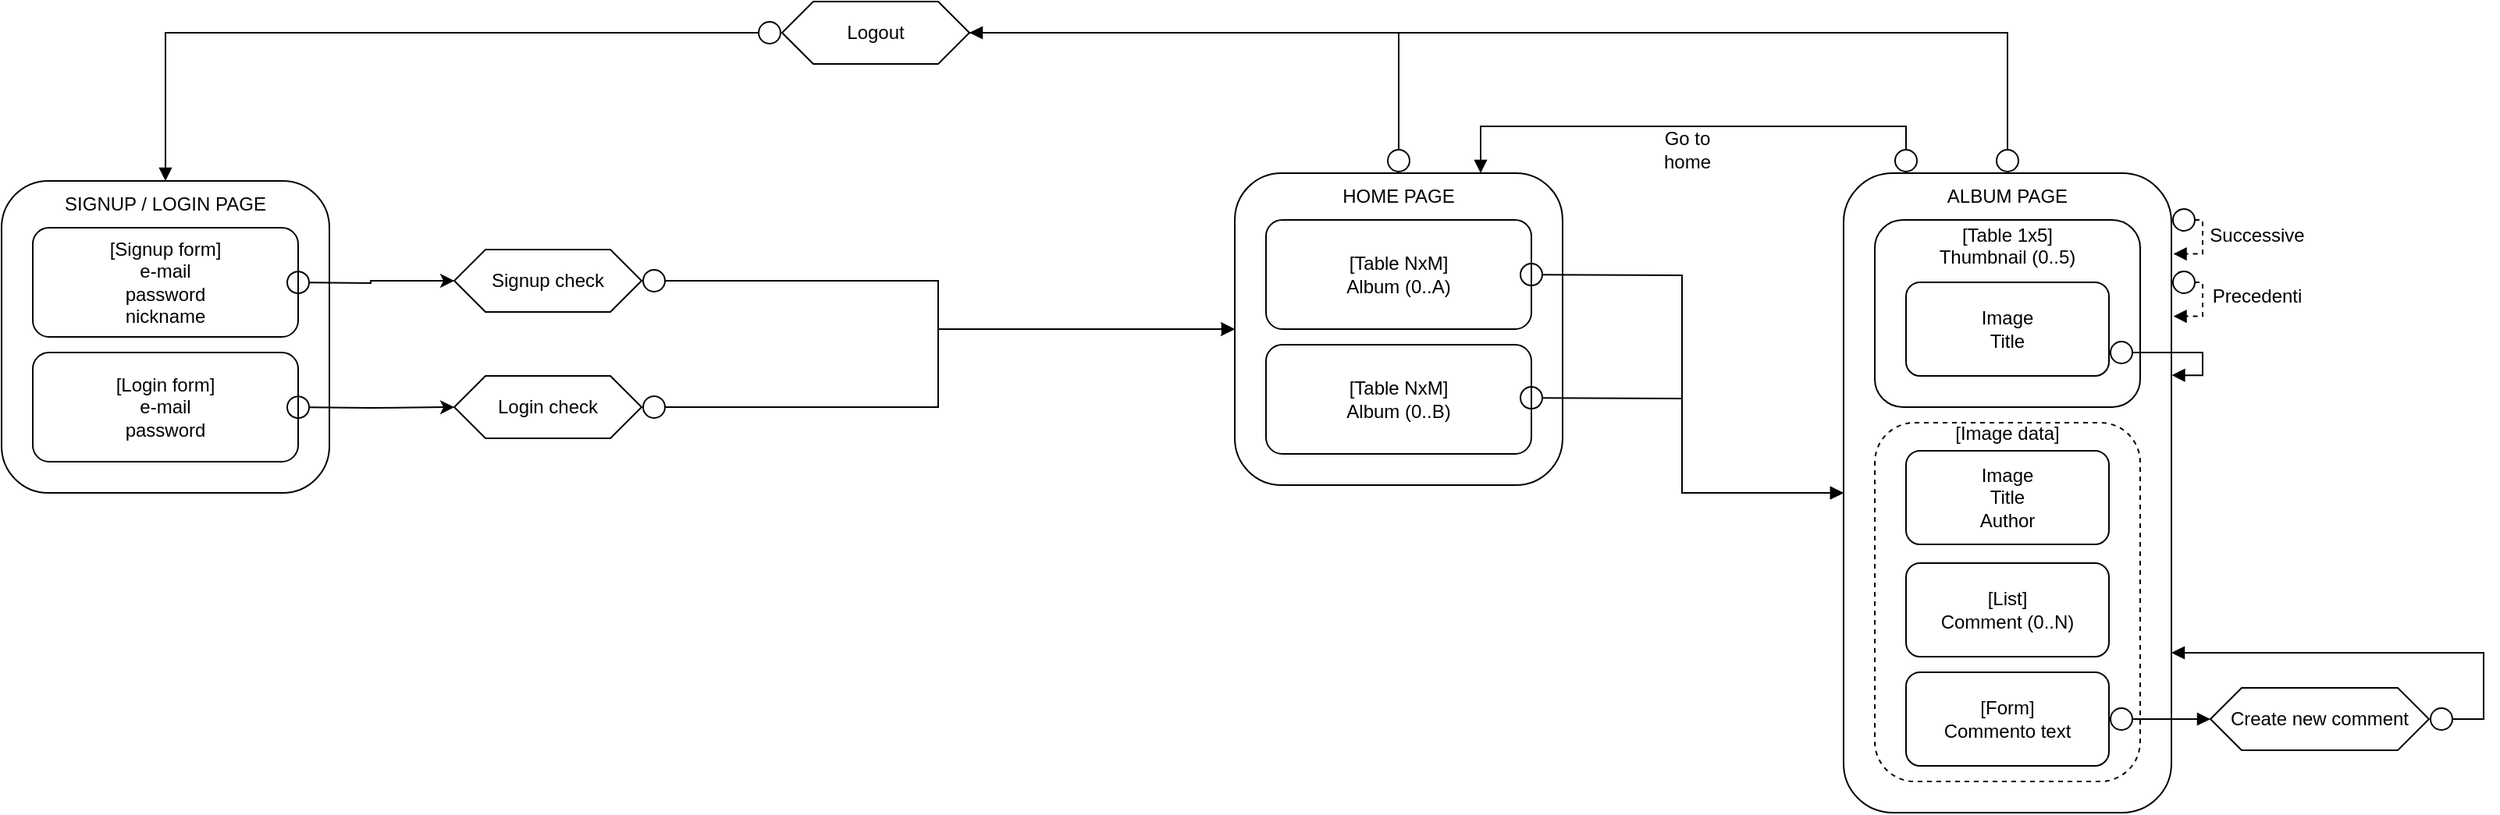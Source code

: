 <mxfile version="16.1.2" type="device"><diagram name="Page-1" id="b520641d-4fe3-3701-9064-5fc419738815"><mxGraphModel dx="868" dy="563" grid="1" gridSize="10" guides="1" tooltips="1" connect="1" arrows="1" fold="1" page="1" pageScale="1" pageWidth="1169" pageHeight="827" background="#ffffff" math="0" shadow="0"><root><mxCell id="0"/><mxCell id="1" parent="0"/><mxCell id="tA7xQBiXmkoUzAWX-g8d-11" style="edgeStyle=orthogonalEdgeStyle;rounded=0;orthogonalLoop=1;jettySize=auto;html=1;entryX=0;entryY=0.5;entryDx=0;entryDy=0;exitX=1;exitY=0.5;exitDx=0;exitDy=0;startArrow=circle;startFill=0;" parent="1" source="tA7xQBiXmkoUzAWX-g8d-19" target="tA7xQBiXmkoUzAWX-g8d-28" edge="1"><mxGeometry relative="1" as="geometry"><mxPoint x="680" y="350.864" as="targetPoint"/></mxGeometry></mxCell><mxCell id="tA7xQBiXmkoUzAWX-g8d-19" value="Login check" style="shape=hexagon;perimeter=hexagonPerimeter2;whiteSpace=wrap;html=1;fixedSize=1;strokeColor=default;" parent="1" vertex="1"><mxGeometry x="480" y="290" width="120" height="40" as="geometry"/></mxCell><mxCell id="tA7xQBiXmkoUzAWX-g8d-28" value="" style="rounded=1;whiteSpace=wrap;html=1;strokeColor=default;" parent="1" vertex="1"><mxGeometry x="980" y="160" width="210" height="200" as="geometry"/></mxCell><mxCell id="tA7xQBiXmkoUzAWX-g8d-29" value="&lt;span&gt;[Table NxM]&lt;/span&gt;&lt;br&gt;&lt;span&gt;Album (0..A)&lt;/span&gt;" style="rounded=1;whiteSpace=wrap;html=1;strokeColor=default;" parent="1" vertex="1"><mxGeometry x="1000" y="190" width="170" height="70" as="geometry"/></mxCell><mxCell id="tA7xQBiXmkoUzAWX-g8d-36" style="edgeStyle=orthogonalEdgeStyle;rounded=0;orthogonalLoop=1;jettySize=auto;html=1;endArrow=block;endFill=1;startArrow=circle;startFill=0;entryX=0;entryY=0.5;entryDx=0;entryDy=0;" parent="1" target="tA7xQBiXmkoUzAWX-g8d-32" edge="1"><mxGeometry relative="1" as="geometry"><mxPoint x="1230" y="350" as="targetPoint"/><mxPoint x="1162" y="225" as="sourcePoint"/><Array as="points"/></mxGeometry></mxCell><mxCell id="tA7xQBiXmkoUzAWX-g8d-89" style="edgeStyle=orthogonalEdgeStyle;rounded=0;orthogonalLoop=1;jettySize=auto;html=1;entryX=1;entryY=0.75;entryDx=0;entryDy=0;startArrow=circle;startFill=0;endArrow=block;endFill=1;strokeColor=#000000;" parent="1" source="tA7xQBiXmkoUzAWX-g8d-30" target="tA7xQBiXmkoUzAWX-g8d-87" edge="1"><mxGeometry relative="1" as="geometry"><Array as="points"><mxPoint x="1085" y="70"/><mxPoint x="801" y="70"/></Array></mxGeometry></mxCell><mxCell id="tA7xQBiXmkoUzAWX-g8d-30" value="HOME PAGE" style="text;html=1;strokeColor=none;fillColor=none;align=center;verticalAlign=middle;whiteSpace=wrap;rounded=0;" parent="1" vertex="1"><mxGeometry x="980" y="160" width="210" height="30" as="geometry"/></mxCell><mxCell id="tA7xQBiXmkoUzAWX-g8d-31" value="&lt;span&gt;[Table NxM]&lt;/span&gt;&lt;br&gt;&lt;span&gt;Album (0..B)&lt;/span&gt;" style="rounded=1;whiteSpace=wrap;html=1;strokeColor=default;" parent="1" vertex="1"><mxGeometry x="1000" y="270" width="170" height="70" as="geometry"/></mxCell><mxCell id="tA7xQBiXmkoUzAWX-g8d-47" style="edgeStyle=orthogonalEdgeStyle;rounded=0;orthogonalLoop=1;jettySize=auto;html=1;exitX=1;exitY=0.25;exitDx=0;exitDy=0;startArrow=circle;startFill=0;endArrow=block;endFill=1;strokeColor=#000000;entryX=1.006;entryY=0.359;entryDx=0;entryDy=0;entryPerimeter=0;dashed=1;" parent="1" edge="1"><mxGeometry relative="1" as="geometry"><mxPoint x="1581.26" y="211.8" as="targetPoint"/><mxPoint x="1580" y="190.0" as="sourcePoint"/><Array as="points"><mxPoint x="1600" y="190"/><mxPoint x="1600" y="212"/></Array></mxGeometry></mxCell><mxCell id="tA7xQBiXmkoUzAWX-g8d-32" value="" style="rounded=1;whiteSpace=wrap;html=1;strokeColor=default;" parent="1" vertex="1"><mxGeometry x="1370" y="160" width="210" height="410" as="geometry"/></mxCell><mxCell id="tA7xQBiXmkoUzAWX-g8d-33" value="&lt;span&gt;[Table 1x5]&lt;/span&gt;&lt;br&gt;&lt;span&gt;Thumbnail (0..5)&lt;br&gt;&lt;br&gt;&lt;br&gt;&lt;br&gt;&lt;br&gt;&lt;br&gt;&lt;br&gt;&lt;/span&gt;" style="rounded=1;whiteSpace=wrap;html=1;strokeColor=default;" parent="1" vertex="1"><mxGeometry x="1390" y="190" width="170" height="120" as="geometry"/></mxCell><mxCell id="tA7xQBiXmkoUzAWX-g8d-81" style="edgeStyle=orthogonalEdgeStyle;rounded=0;orthogonalLoop=1;jettySize=auto;html=1;entryX=0.75;entryY=0;entryDx=0;entryDy=0;startArrow=circle;startFill=0;endArrow=block;endFill=1;strokeColor=#000000;" parent="1" source="tA7xQBiXmkoUzAWX-g8d-34" target="tA7xQBiXmkoUzAWX-g8d-30" edge="1"><mxGeometry relative="1" as="geometry"><Array as="points"><mxPoint x="1410" y="130"/><mxPoint x="1138" y="130"/></Array></mxGeometry></mxCell><mxCell id="tA7xQBiXmkoUzAWX-g8d-88" style="edgeStyle=orthogonalEdgeStyle;rounded=0;orthogonalLoop=1;jettySize=auto;html=1;entryX=1;entryY=0.5;entryDx=0;entryDy=0;startArrow=circle;startFill=0;endArrow=block;endFill=1;strokeColor=#000000;" parent="1" source="tA7xQBiXmkoUzAWX-g8d-34" target="tA7xQBiXmkoUzAWX-g8d-87" edge="1"><mxGeometry relative="1" as="geometry"><Array as="points"><mxPoint x="1475" y="70"/></Array></mxGeometry></mxCell><mxCell id="tA7xQBiXmkoUzAWX-g8d-34" value="ALBUM PAGE" style="text;html=1;strokeColor=none;fillColor=none;align=center;verticalAlign=middle;whiteSpace=wrap;rounded=0;" parent="1" vertex="1"><mxGeometry x="1370" y="160" width="210" height="30" as="geometry"/></mxCell><mxCell id="tA7xQBiXmkoUzAWX-g8d-37" style="edgeStyle=orthogonalEdgeStyle;rounded=0;orthogonalLoop=1;jettySize=auto;html=1;endArrow=block;endFill=1;startArrow=circle;startFill=0;entryX=0;entryY=0.5;entryDx=0;entryDy=0;" parent="1" target="tA7xQBiXmkoUzAWX-g8d-32" edge="1"><mxGeometry relative="1" as="geometry"><mxPoint x="1370" y="339" as="targetPoint"/><mxPoint x="1162" y="304" as="sourcePoint"/><Array as="points"/></mxGeometry></mxCell><mxCell id="tA7xQBiXmkoUzAWX-g8d-75" style="edgeStyle=orthogonalEdgeStyle;rounded=0;orthogonalLoop=1;jettySize=auto;html=1;entryX=1.001;entryY=0.316;entryDx=0;entryDy=0;entryPerimeter=0;startArrow=circle;startFill=0;endArrow=block;endFill=1;strokeColor=#000000;exitX=1;exitY=0.75;exitDx=0;exitDy=0;" parent="1" source="tA7xQBiXmkoUzAWX-g8d-38" target="tA7xQBiXmkoUzAWX-g8d-32" edge="1"><mxGeometry relative="1" as="geometry"><Array as="points"><mxPoint x="1600" y="275"/><mxPoint x="1600" y="290"/></Array></mxGeometry></mxCell><mxCell id="tA7xQBiXmkoUzAWX-g8d-38" value="Image&lt;br&gt;Title" style="rounded=1;whiteSpace=wrap;html=1;strokeColor=default;" parent="1" vertex="1"><mxGeometry x="1410" y="230" width="130" height="60" as="geometry"/></mxCell><mxCell id="tA7xQBiXmkoUzAWX-g8d-51" value="Successive" style="text;html=1;strokeColor=none;fillColor=none;align=center;verticalAlign=middle;whiteSpace=wrap;rounded=0;" parent="1" vertex="1"><mxGeometry x="1605" y="190" width="60" height="20" as="geometry"/></mxCell><mxCell id="tA7xQBiXmkoUzAWX-g8d-52" value="Precedenti" style="text;html=1;strokeColor=none;fillColor=none;align=center;verticalAlign=middle;whiteSpace=wrap;rounded=0;" parent="1" vertex="1"><mxGeometry x="1605" y="229" width="60" height="20" as="geometry"/></mxCell><mxCell id="tA7xQBiXmkoUzAWX-g8d-92" style="edgeStyle=orthogonalEdgeStyle;rounded=0;orthogonalLoop=1;jettySize=auto;html=1;entryX=0;entryY=0.5;entryDx=0;entryDy=0;startArrow=circle;startFill=0;endArrow=block;endFill=1;strokeColor=#000000;" parent="1" source="tA7xQBiXmkoUzAWX-g8d-54" target="tA7xQBiXmkoUzAWX-g8d-28" edge="1"><mxGeometry relative="1" as="geometry"/></mxCell><mxCell id="tA7xQBiXmkoUzAWX-g8d-54" value="Signup check" style="shape=hexagon;perimeter=hexagonPerimeter2;whiteSpace=wrap;html=1;fixedSize=1;strokeColor=default;" parent="1" vertex="1"><mxGeometry x="480" y="209" width="120" height="40" as="geometry"/></mxCell><mxCell id="tA7xQBiXmkoUzAWX-g8d-55" value="" style="rounded=1;whiteSpace=wrap;html=1;strokeColor=default;" parent="1" vertex="1"><mxGeometry x="190" y="165" width="210" height="200" as="geometry"/></mxCell><mxCell id="tA7xQBiXmkoUzAWX-g8d-56" value="[Signup form]&lt;br&gt;e-mail&lt;br&gt;password&lt;br&gt;nickname" style="rounded=1;whiteSpace=wrap;html=1;strokeColor=default;" parent="1" vertex="1"><mxGeometry x="210" y="195" width="170" height="70" as="geometry"/></mxCell><mxCell id="tA7xQBiXmkoUzAWX-g8d-57" value="SIGNUP / LOGIN PAGE" style="text;html=1;strokeColor=none;fillColor=none;align=center;verticalAlign=middle;whiteSpace=wrap;rounded=0;" parent="1" vertex="1"><mxGeometry x="190" y="165" width="210" height="30" as="geometry"/></mxCell><mxCell id="tA7xQBiXmkoUzAWX-g8d-58" value="[Login form]&lt;br&gt;e-mail&lt;br&gt;password" style="rounded=1;whiteSpace=wrap;html=1;strokeColor=default;" parent="1" vertex="1"><mxGeometry x="210" y="275" width="170" height="70" as="geometry"/></mxCell><mxCell id="tA7xQBiXmkoUzAWX-g8d-13" style="edgeStyle=orthogonalEdgeStyle;rounded=0;orthogonalLoop=1;jettySize=auto;html=1;startArrow=circle;startFill=0;" parent="1" target="tA7xQBiXmkoUzAWX-g8d-19" edge="1"><mxGeometry relative="1" as="geometry"><mxPoint x="372" y="310" as="sourcePoint"/><Array as="points"/></mxGeometry></mxCell><mxCell id="tA7xQBiXmkoUzAWX-g8d-59" style="edgeStyle=orthogonalEdgeStyle;rounded=0;orthogonalLoop=1;jettySize=auto;html=1;startArrow=circle;startFill=0;entryX=0;entryY=0.5;entryDx=0;entryDy=0;" parent="1" target="tA7xQBiXmkoUzAWX-g8d-54" edge="1"><mxGeometry relative="1" as="geometry"><mxPoint x="372" y="230" as="sourcePoint"/><mxPoint x="490" y="300" as="targetPoint"/><Array as="points"/></mxGeometry></mxCell><mxCell id="tA7xQBiXmkoUzAWX-g8d-69" style="edgeStyle=orthogonalEdgeStyle;rounded=0;orthogonalLoop=1;jettySize=auto;html=1;exitX=1;exitY=0.25;exitDx=0;exitDy=0;startArrow=circle;startFill=0;endArrow=block;endFill=1;strokeColor=#000000;entryX=1.006;entryY=0.359;entryDx=0;entryDy=0;entryPerimeter=0;dashed=1;" parent="1" edge="1"><mxGeometry relative="1" as="geometry"><mxPoint x="1581.26" y="251.8" as="targetPoint"/><mxPoint x="1580" y="230.0" as="sourcePoint"/><Array as="points"><mxPoint x="1600" y="230"/><mxPoint x="1600" y="252"/></Array></mxGeometry></mxCell><mxCell id="tA7xQBiXmkoUzAWX-g8d-70" value="&lt;span&gt;[Image data]&lt;br&gt;&lt;br&gt;&lt;br&gt;&lt;br&gt;&lt;br&gt;&lt;br&gt;&lt;br&gt;&lt;br&gt;&lt;br&gt;&lt;br&gt;&lt;br&gt;&lt;br&gt;&lt;br&gt;&lt;br&gt;&lt;br&gt;&lt;br&gt;&lt;/span&gt;" style="rounded=1;whiteSpace=wrap;html=1;strokeColor=default;dashed=1;" parent="1" vertex="1"><mxGeometry x="1390" y="320" width="170" height="230" as="geometry"/></mxCell><mxCell id="tA7xQBiXmkoUzAWX-g8d-71" value="Image&lt;br&gt;Title&lt;br&gt;Author" style="rounded=1;whiteSpace=wrap;html=1;strokeColor=default;" parent="1" vertex="1"><mxGeometry x="1410" y="338" width="130" height="60" as="geometry"/></mxCell><mxCell id="tA7xQBiXmkoUzAWX-g8d-72" value="[List]&lt;br&gt;Comment (0..N)" style="rounded=1;whiteSpace=wrap;html=1;strokeColor=default;" parent="1" vertex="1"><mxGeometry x="1410" y="410" width="130" height="60" as="geometry"/></mxCell><mxCell id="tA7xQBiXmkoUzAWX-g8d-79" style="edgeStyle=orthogonalEdgeStyle;rounded=0;orthogonalLoop=1;jettySize=auto;html=1;entryX=0;entryY=0.5;entryDx=0;entryDy=0;startArrow=circle;startFill=0;endArrow=block;endFill=1;strokeColor=#000000;" parent="1" source="tA7xQBiXmkoUzAWX-g8d-73" target="tA7xQBiXmkoUzAWX-g8d-77" edge="1"><mxGeometry relative="1" as="geometry"/></mxCell><mxCell id="tA7xQBiXmkoUzAWX-g8d-73" value="[Form]&lt;br&gt;Commento text" style="rounded=1;whiteSpace=wrap;html=1;strokeColor=default;" parent="1" vertex="1"><mxGeometry x="1410" y="480" width="130" height="60" as="geometry"/></mxCell><mxCell id="tA7xQBiXmkoUzAWX-g8d-80" style="edgeStyle=orthogonalEdgeStyle;rounded=0;orthogonalLoop=1;jettySize=auto;html=1;entryX=1;entryY=0.75;entryDx=0;entryDy=0;startArrow=circle;startFill=0;endArrow=block;endFill=1;strokeColor=#000000;" parent="1" source="tA7xQBiXmkoUzAWX-g8d-77" target="tA7xQBiXmkoUzAWX-g8d-32" edge="1"><mxGeometry relative="1" as="geometry"><Array as="points"><mxPoint x="1780" y="510"/><mxPoint x="1780" y="468"/></Array></mxGeometry></mxCell><mxCell id="tA7xQBiXmkoUzAWX-g8d-77" value="Create new comment" style="shape=hexagon;perimeter=hexagonPerimeter2;whiteSpace=wrap;html=1;fixedSize=1;strokeColor=default;" parent="1" vertex="1"><mxGeometry x="1605" y="490" width="140" height="40" as="geometry"/></mxCell><mxCell id="tA7xQBiXmkoUzAWX-g8d-85" value="Go to home" style="text;html=1;strokeColor=none;fillColor=none;align=center;verticalAlign=middle;whiteSpace=wrap;rounded=0;dashed=1;" parent="1" vertex="1"><mxGeometry x="1240" y="130" width="60" height="30" as="geometry"/></mxCell><mxCell id="tA7xQBiXmkoUzAWX-g8d-91" style="edgeStyle=orthogonalEdgeStyle;rounded=0;orthogonalLoop=1;jettySize=auto;html=1;startArrow=circle;startFill=0;endArrow=block;endFill=1;strokeColor=#000000;" parent="1" source="tA7xQBiXmkoUzAWX-g8d-87" target="tA7xQBiXmkoUzAWX-g8d-55" edge="1"><mxGeometry relative="1" as="geometry"/></mxCell><mxCell id="tA7xQBiXmkoUzAWX-g8d-87" value="Logout" style="shape=hexagon;perimeter=hexagonPerimeter2;whiteSpace=wrap;html=1;fixedSize=1;strokeColor=default;" parent="1" vertex="1"><mxGeometry x="690" y="50" width="120" height="40" as="geometry"/></mxCell></root></mxGraphModel></diagram></mxfile>